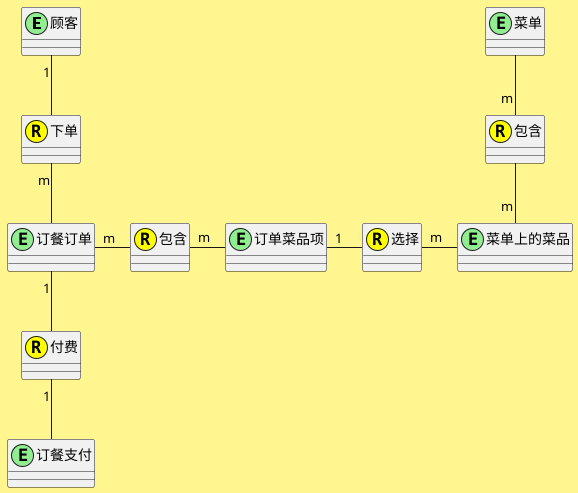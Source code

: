 @startuml

skinparam BackgroundColor #FFF68F

class "顾客" as 1 <<(E,lightgreen)>>{
}
class "订餐订单" as 2 <<(E,lightgreen)>>{
}
class "订餐支付" as 3 <<(E,lightgreen)>>{
}
class "订单菜品项" as 4 <<(E,lightgreen)>>{
}
class "菜单" as 5 <<(E,lightgreen)>>{
}
class "菜单上的菜品" as 6 <<(E,lightgreen)>>{
}
class "下单" as 11 <<(R, Yellow)>>{
} 
class "付费" as 22 <<(R, Yellow)>>{
} 
class "包含" as 33 <<(R, Yellow)>>{
} 
class "选择" as 44 <<(R, Yellow)>>{
} 
class "包含" as 55 <<(R, Yellow)>>{
} 

1 "1" -- 11
11 "m" -- 2
2 "1" -- 22
22 "1" -- 3
2 "m" -right- 33
33 "m" -right- 4
4 "1" -right- 44
44 "m" -right- 6
6 "m" -up- 55
55 "m" -up- 5

@enduml